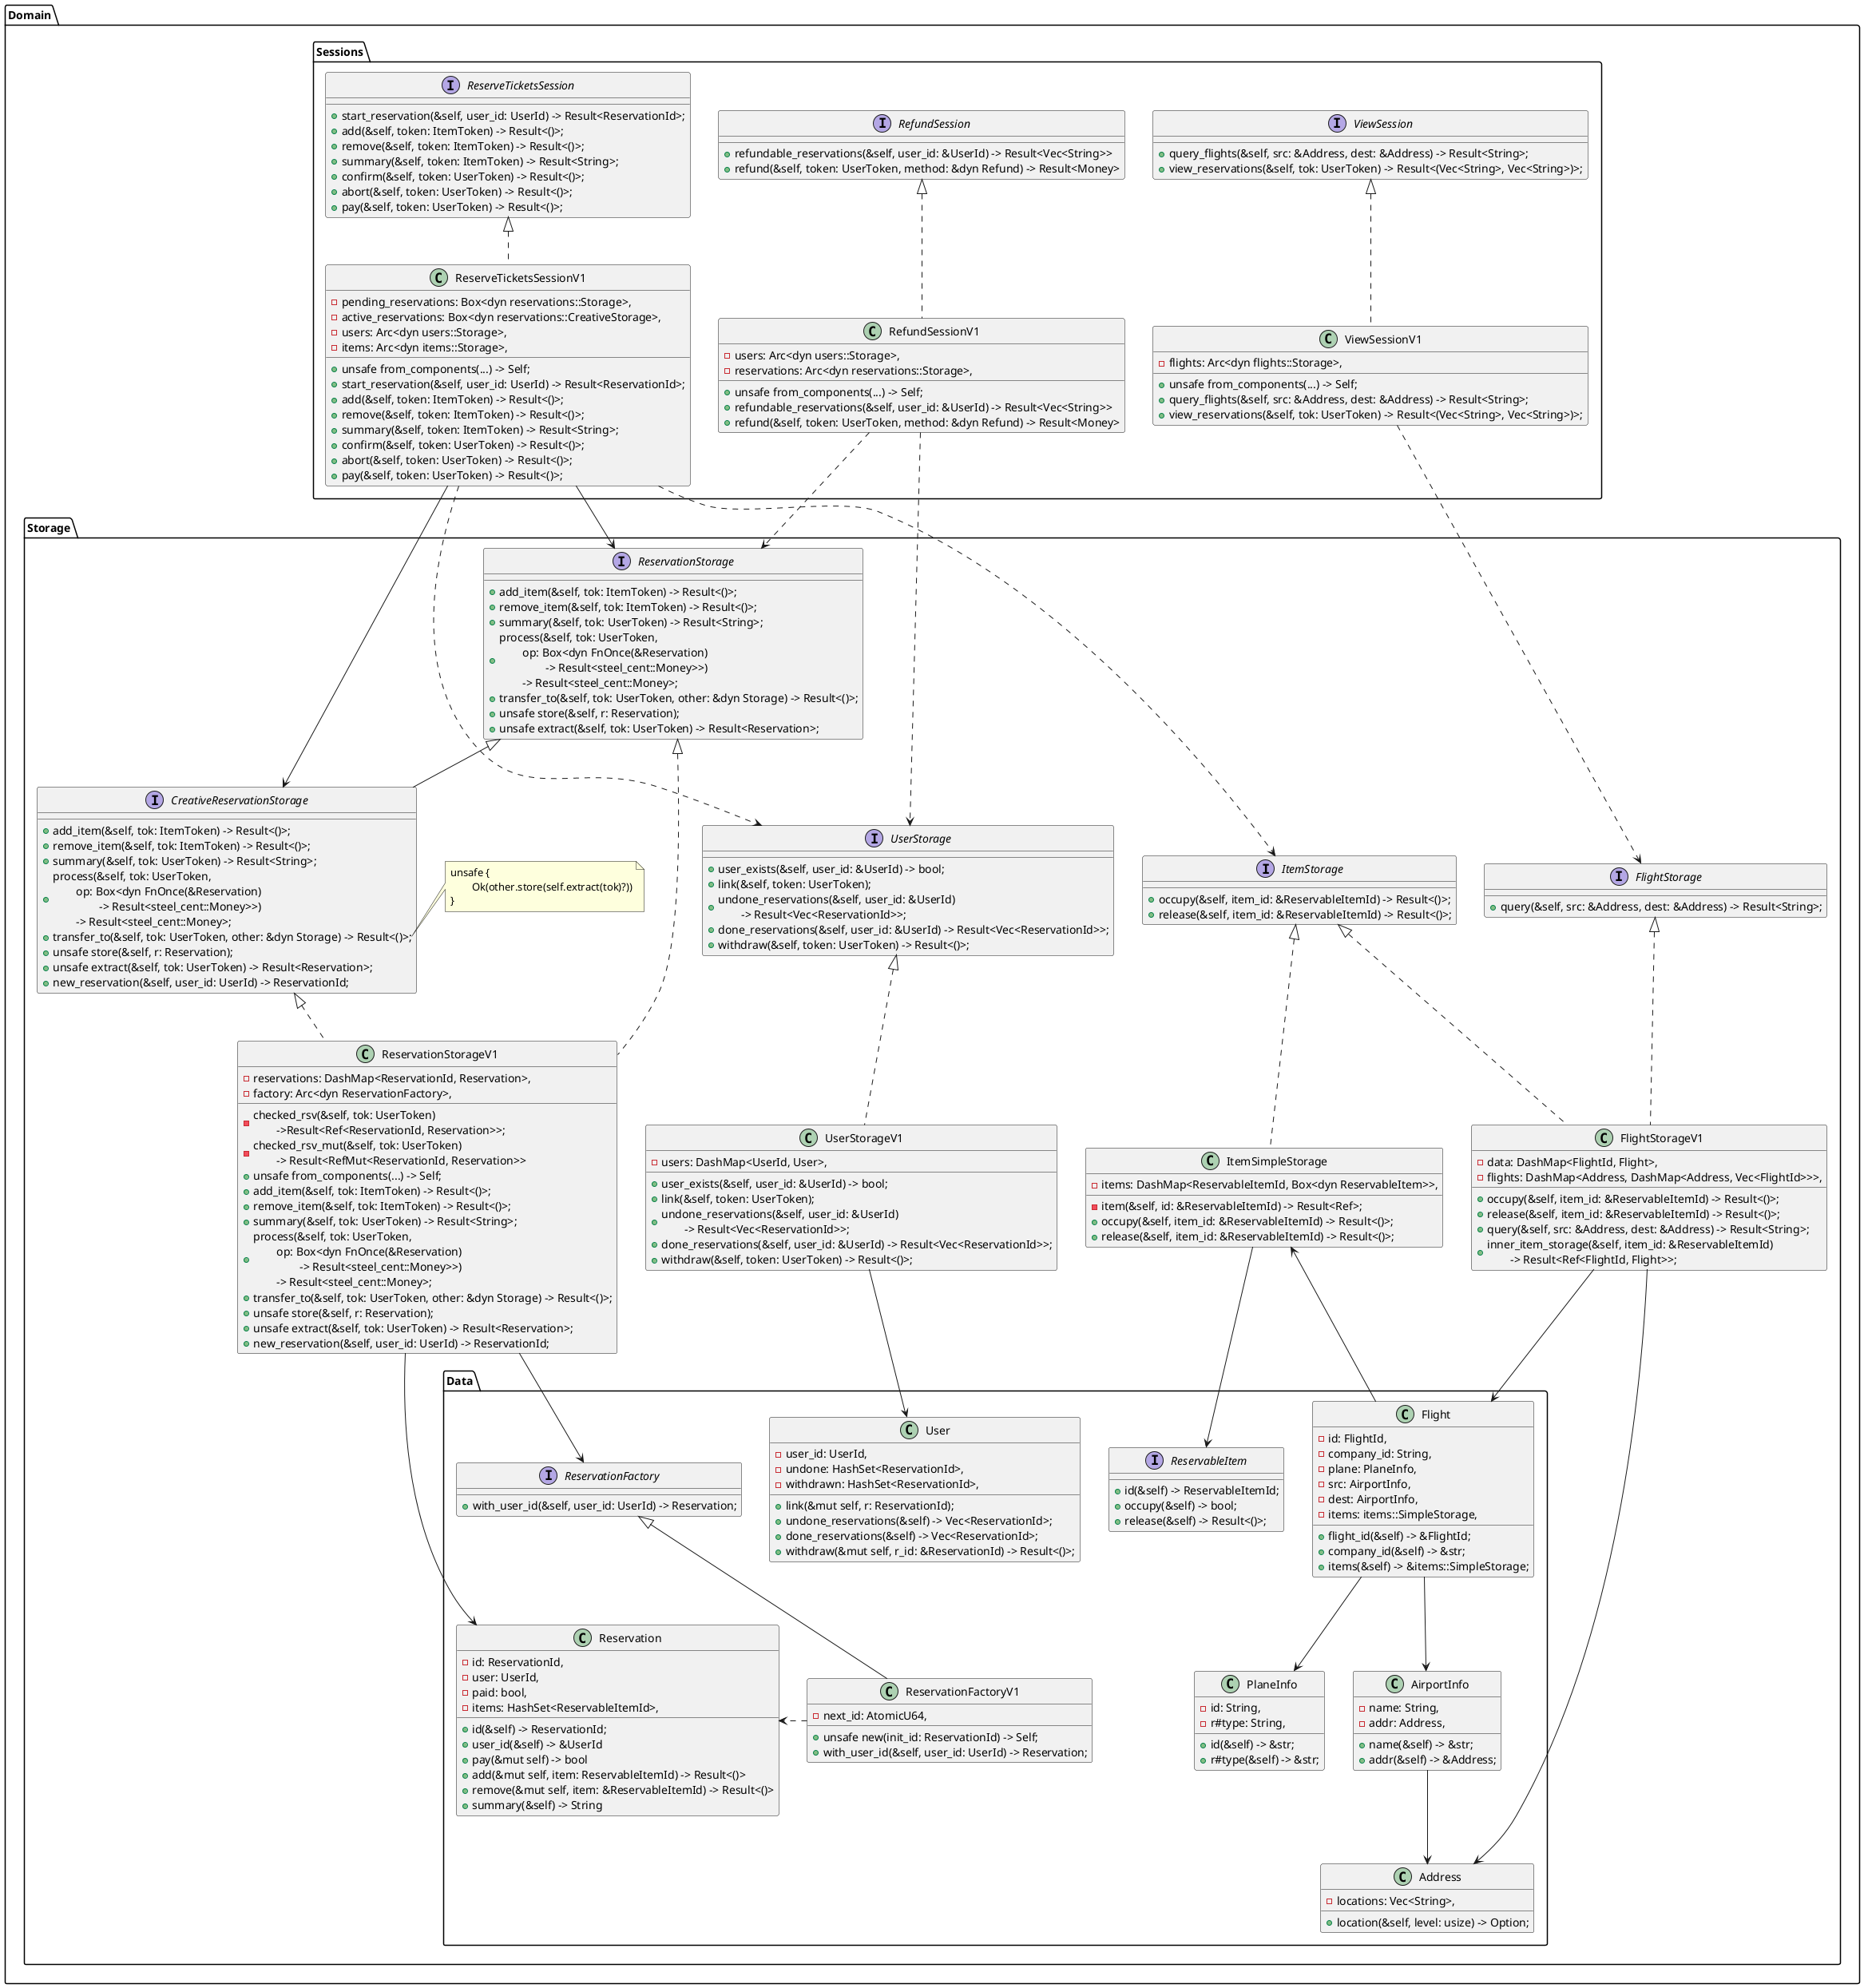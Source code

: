 @startuml

package Domain {
    package Sessions {
        interface ReserveTicketsSession {
            +start_reservation(&self, user_id: UserId) -> Result<ReservationId>;
            +add(&self, token: ItemToken) -> Result<()>;
            +remove(&self, token: ItemToken) -> Result<()>;
            +summary(&self, token: ItemToken) -> Result<String>;
            +confirm(&self, token: UserToken) -> Result<()>;
            +abort(&self, token: UserToken) -> Result<()>;
            +pay(&self, token: UserToken) -> Result<()>;
        }

        class ReserveTicketsSessionV1 {
            -pending_reservations: Box<dyn reservations::Storage>,
            -active_reservations: Box<dyn reservations::CreativeStorage>,
            -users: Arc<dyn users::Storage>,
            -items: Arc<dyn items::Storage>,
            +unsafe from_components(...) -> Self;
            +start_reservation(&self, user_id: UserId) -> Result<ReservationId>;
            +add(&self, token: ItemToken) -> Result<()>;
            +remove(&self, token: ItemToken) -> Result<()>;
            +summary(&self, token: ItemToken) -> Result<String>;
            +confirm(&self, token: UserToken) -> Result<()>;
            +abort(&self, token: UserToken) -> Result<()>;
            +pay(&self, token: UserToken) -> Result<()>;
        }

        interface RefundSession {
            +refundable_reservations(&self, user_id: &UserId) -> Result<Vec<String>>
            +refund(&self, token: UserToken, method: &dyn Refund) -> Result<Money>
        }

        class RefundSessionV1 {
            -users: Arc<dyn users::Storage>,
            -reservations: Arc<dyn reservations::Storage>,
            +unsafe from_components(...) -> Self;
            +refundable_reservations(&self, user_id: &UserId) -> Result<Vec<String>>
            +refund(&self, token: UserToken, method: &dyn Refund) -> Result<Money>
        }

        interface ViewSession {
            +query_flights(&self, src: &Address, dest: &Address) -> Result<String>;
            +view_reservations(&self, tok: UserToken) -> Result<(Vec<String>, Vec<String>)>;
        }

        class ViewSessionV1 {
            -flights: Arc<dyn flights::Storage>,
            +unsafe from_components(...) -> Self;
            +query_flights(&self, src: &Address, dest: &Address) -> Result<String>;
            +view_reservations(&self, tok: UserToken) -> Result<(Vec<String>, Vec<String>)>;
        }

        ReserveTicketsSession <|.. ReserveTicketsSessionV1
        RefundSession <|.. RefundSessionV1
        ViewSession <|.. ViewSessionV1
    }

    package Storage {
        interface UserStorage {
            +user_exists(&self, user_id: &UserId) -> bool;
            +link(&self, token: UserToken);
            +undone_reservations(&self, user_id: &UserId)\n\t-> Result<Vec<ReservationId>>;
            +done_reservations(&self, user_id: &UserId) -> Result<Vec<ReservationId>>;
            +withdraw(&self, token: UserToken) -> Result<()>;
        }

        class UserStorageV1 {
            -users: DashMap<UserId, User>,
            +user_exists(&self, user_id: &UserId) -> bool;
            +link(&self, token: UserToken);
            +undone_reservations(&self, user_id: &UserId)\n\t-> Result<Vec<ReservationId>>;
            +done_reservations(&self, user_id: &UserId) -> Result<Vec<ReservationId>>;
            +withdraw(&self, token: UserToken) -> Result<()>;
        }

        interface ReservationStorage {
            +add_item(&self, tok: ItemToken) -> Result<()>;
            +remove_item(&self, tok: ItemToken) -> Result<()>;
            +summary(&self, tok: UserToken) -> Result<String>;
            +process(&self, tok: UserToken,\n\top: Box<dyn FnOnce(&Reservation)\n\t\t-> Result<steel_cent::Money>>)\n\t-> Result<steel_cent::Money>;
            +transfer_to(&self, tok: UserToken, other: &dyn Storage) -> Result<()>;
            +unsafe store(&self, r: Reservation);
            +unsafe extract(&self, tok: UserToken) -> Result<Reservation>;
        }

        interface CreativeReservationStorage {
            +add_item(&self, tok: ItemToken) -> Result<()>;
            +remove_item(&self, tok: ItemToken) -> Result<()>;
            +summary(&self, tok: UserToken) -> Result<String>;
            +process(&self, tok: UserToken,\n\top: Box<dyn FnOnce(&Reservation)\n\t\t-> Result<steel_cent::Money>>)\n\t-> Result<steel_cent::Money>;
            +transfer_to(&self, tok: UserToken, other: &dyn Storage) -> Result<()>;
            +unsafe store(&self, r: Reservation);
            +unsafe extract(&self, tok: UserToken) -> Result<Reservation>;
            +new_reservation(&self, user_id: UserId) -> ReservationId;
        }

        class ReservationStorageV1 {
            -reservations: DashMap<ReservationId, Reservation>,
            -factory: Arc<dyn ReservationFactory>,
            -checked_rsv(&self, tok: UserToken)\n\t->Result<Ref<ReservationId, Reservation>>;
            -checked_rsv_mut(&self, tok: UserToken)\n\t-> Result<RefMut<ReservationId, Reservation>>
            +unsafe from_components(...) -> Self;
            +add_item(&self, tok: ItemToken) -> Result<()>;
            +remove_item(&self, tok: ItemToken) -> Result<()>;
            +summary(&self, tok: UserToken) -> Result<String>;
            +process(&self, tok: UserToken,\n\top: Box<dyn FnOnce(&Reservation)\n\t\t-> Result<steel_cent::Money>>)\n\t-> Result<steel_cent::Money>;
            +transfer_to(&self, tok: UserToken, other: &dyn Storage) -> Result<()>;
            +unsafe store(&self, r: Reservation);
            +unsafe extract(&self, tok: UserToken) -> Result<Reservation>;
            +new_reservation(&self, user_id: UserId) -> ReservationId;
        }

        note right of CreativeReservationStorage::transfer_to
        unsafe {
            \tOk(other.store(self.extract(tok)?))
        }
        end note

        interface FlightStorage {
            +query(&self, src: &Address, dest: &Address) -> Result<String>;
        }

        class FlightStorageV1 {
            -data: DashMap<FlightId, Flight>,
            -flights: DashMap<Address, DashMap<Address, Vec<FlightId>>>,
            +occupy(&self, item_id: &ReservableItemId) -> Result<()>;
            +release(&self, item_id: &ReservableItemId) -> Result<()>;
            +query(&self, src: &Address, dest: &Address) -> Result<String>;
            +inner_item_storage(&self, item_id: &ReservableItemId)\n\t-> Result<Ref<FlightId, Flight>>;
        }

        interface ItemStorage {
            +occupy(&self, item_id: &ReservableItemId) -> Result<()>;
            +release(&self, item_id: &ReservableItemId) -> Result<()>;
        }

        class ItemSimpleStorage {
            -items: DashMap<ReservableItemId, Box<dyn ReservableItem>>,
            -item(&self, id: &ReservableItemId) -> Result<Ref>;
            +occupy(&self, item_id: &ReservableItemId) -> Result<()>;
            +release(&self, item_id: &ReservableItemId) -> Result<()>;
        }

        package Data {
            class Flight {
                -id: FlightId,
                -company_id: String,
                -plane: PlaneInfo,
                -src: AirportInfo,
                -dest: AirportInfo,
                -items: items::SimpleStorage,
                +flight_id(&self) -> &FlightId;
                +company_id(&self) -> &str;
                +items(&self) -> &items::SimpleStorage;
            }

            class AirportInfo {
                -name: String,
                -addr: Address,
                +name(&self) -> &str;
                +addr(&self) -> &Address;
            }

            class PlaneInfo {
                -id: String,
                -r#type: String,
                +id(&self) -> &str;
                +r#type(&self) -> &str;
            }

            class Address {
                -locations: Vec<String>,
                +location(&self, level: usize) -> Option<&str>;
            }

            interface ReservableItem {
                +id(&self) -> ReservableItemId;
                +occupy(&self) -> bool;
                +release(&self) -> Result<()>;
            }

            class Reservation {
                -id: ReservationId,
                -user: UserId,
                -paid: bool,
                -items: HashSet<ReservableItemId>,
                +id(&self) -> ReservationId;
                +user_id(&self) -> &UserId
                +pay(&mut self) -> bool
                +add(&mut self, item: ReservableItemId) -> Result<()>
                +remove(&mut self, item: &ReservableItemId) -> Result<()>
                +summary(&self) -> String
            }

            interface ReservationFactory {
                +with_user_id(&self, user_id: UserId) -> Reservation;
            }

            class ReservationFactoryV1 {
                -next_id: AtomicU64,
                +unsafe new(init_id: ReservationId) -> Self;
                +with_user_id(&self, user_id: UserId) -> Reservation;
            }

            class User {
                -user_id: UserId,
                -undone: HashSet<ReservationId>,
                -withdrawn: HashSet<ReservationId>,
                +link(&mut self, r: ReservationId);
                +undone_reservations(&self) -> Vec<ReservationId>;
                +done_reservations(&self) -> Vec<ReservationId>;
                +withdraw(&mut self, r_id: &ReservationId) -> Result<()>;
            }

            Flight --> AirportInfo
            Flight --> PlaneInfo
            AirportInfo --> Address

            ReservationFactoryV1 .> Reservation
            ReservationFactory <|-- ReservationFactoryV1
        }

        UserStorage <|.. UserStorageV1

        ReservationStorage <|-- CreativeReservationStorage

        ReservationStorage <|.. ReservationStorageV1
        CreativeReservationStorage <|.. ReservationStorageV1

        FlightStorage <|.. FlightStorageV1
        ItemStorage <|.. FlightStorageV1

        ItemStorage <|.. ItemSimpleStorage

        ItemSimpleStorage <-- Flight
        ReservationStorageV1 --> Reservation
        ReservationStorageV1 --> ReservationFactory

        UserStorageV1 --> User

        FlightStorageV1 --> Flight
        FlightStorageV1 --> Address
    }


    ReserveTicketsSessionV1 --> ReservationStorage
    ReserveTicketsSessionV1 --> CreativeReservationStorage
    ReserveTicketsSessionV1 ..> UserStorage
    ReserveTicketsSessionV1 ..> ItemStorage

    RefundSessionV1 ..> UserStorage
    RefundSessionV1 ..> ReservationStorage

    ViewSessionV1 ..> FlightStorage

    ItemSimpleStorage --> ReservableItem

}


@enduml